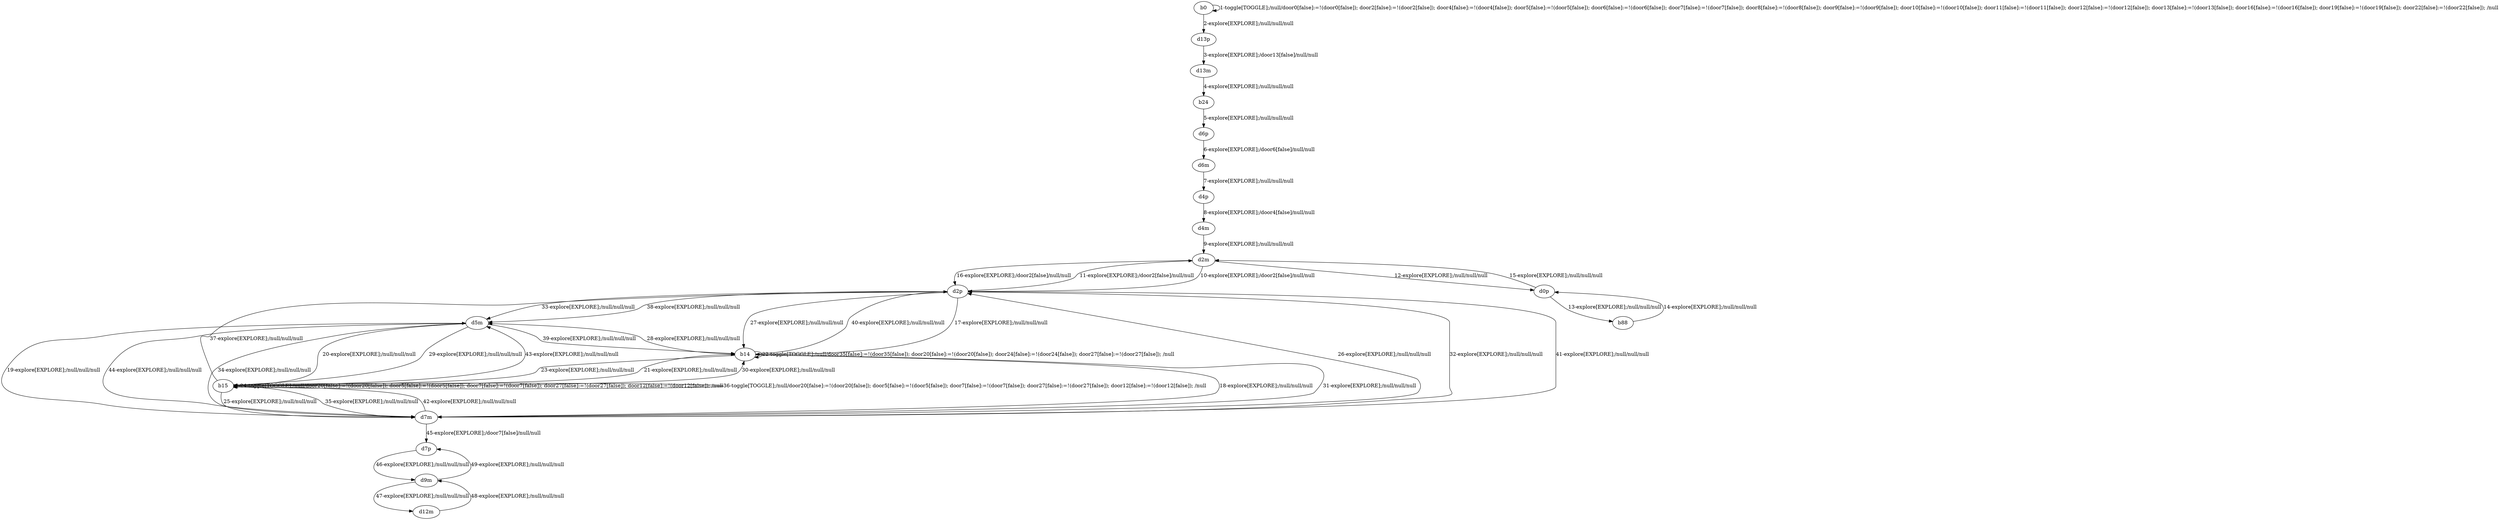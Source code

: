 # Total number of goals covered by this test: 1
# d9m --> d7p

digraph g {
"b0" -> "b0" [label = "1-toggle[TOGGLE];/null/door0[false]:=!(door0[false]); door2[false]:=!(door2[false]); door4[false]:=!(door4[false]); door5[false]:=!(door5[false]); door6[false]:=!(door6[false]); door7[false]:=!(door7[false]); door8[false]:=!(door8[false]); door9[false]:=!(door9[false]); door10[false]:=!(door10[false]); door11[false]:=!(door11[false]); door12[false]:=!(door12[false]); door13[false]:=!(door13[false]); door16[false]:=!(door16[false]); door19[false]:=!(door19[false]); door22[false]:=!(door22[false]); /null"];
"b0" -> "d13p" [label = "2-explore[EXPLORE];/null/null/null"];
"d13p" -> "d13m" [label = "3-explore[EXPLORE];/door13[false]/null/null"];
"d13m" -> "b24" [label = "4-explore[EXPLORE];/null/null/null"];
"b24" -> "d6p" [label = "5-explore[EXPLORE];/null/null/null"];
"d6p" -> "d6m" [label = "6-explore[EXPLORE];/door6[false]/null/null"];
"d6m" -> "d4p" [label = "7-explore[EXPLORE];/null/null/null"];
"d4p" -> "d4m" [label = "8-explore[EXPLORE];/door4[false]/null/null"];
"d4m" -> "d2m" [label = "9-explore[EXPLORE];/null/null/null"];
"d2m" -> "d2p" [label = "10-explore[EXPLORE];/door2[false]/null/null"];
"d2p" -> "d2m" [label = "11-explore[EXPLORE];/door2[false]/null/null"];
"d2m" -> "d0p" [label = "12-explore[EXPLORE];/null/null/null"];
"d0p" -> "b88" [label = "13-explore[EXPLORE];/null/null/null"];
"b88" -> "d0p" [label = "14-explore[EXPLORE];/null/null/null"];
"d0p" -> "d2m" [label = "15-explore[EXPLORE];/null/null/null"];
"d2m" -> "d2p" [label = "16-explore[EXPLORE];/door2[false]/null/null"];
"d2p" -> "b14" [label = "17-explore[EXPLORE];/null/null/null"];
"b14" -> "d7m" [label = "18-explore[EXPLORE];/null/null/null"];
"d7m" -> "d5m" [label = "19-explore[EXPLORE];/null/null/null"];
"d5m" -> "b15" [label = "20-explore[EXPLORE];/null/null/null"];
"b15" -> "b14" [label = "21-explore[EXPLORE];/null/null/null"];
"b14" -> "b14" [label = "22-toggle[TOGGLE];/null/door35[false]:=!(door35[false]); door20[false]:=!(door20[false]); door24[false]:=!(door24[false]); door27[false]:=!(door27[false]); /null"];
"b14" -> "b15" [label = "23-explore[EXPLORE];/null/null/null"];
"b15" -> "b15" [label = "24-toggle[TOGGLE];/null/door20[false]:=!(door20[false]); door5[false]:=!(door5[false]); door7[false]:=!(door7[false]); door27[false]:=!(door27[false]); door12[false]:=!(door12[false]); /null"];
"b15" -> "d7m" [label = "25-explore[EXPLORE];/null/null/null"];
"d7m" -> "d2p" [label = "26-explore[EXPLORE];/null/null/null"];
"d2p" -> "b14" [label = "27-explore[EXPLORE];/null/null/null"];
"b14" -> "d5m" [label = "28-explore[EXPLORE];/null/null/null"];
"d5m" -> "b15" [label = "29-explore[EXPLORE];/null/null/null"];
"b15" -> "b14" [label = "30-explore[EXPLORE];/null/null/null"];
"b14" -> "d7m" [label = "31-explore[EXPLORE];/null/null/null"];
"d7m" -> "d2p" [label = "32-explore[EXPLORE];/null/null/null"];
"d2p" -> "d5m" [label = "33-explore[EXPLORE];/null/null/null"];
"d5m" -> "d7m" [label = "34-explore[EXPLORE];/null/null/null"];
"d7m" -> "b15" [label = "35-explore[EXPLORE];/null/null/null"];
"b15" -> "b15" [label = "36-toggle[TOGGLE];/null/door20[false]:=!(door20[false]); door5[false]:=!(door5[false]); door7[false]:=!(door7[false]); door27[false]:=!(door27[false]); door12[false]:=!(door12[false]); /null"];
"b15" -> "d2p" [label = "37-explore[EXPLORE];/null/null/null"];
"d2p" -> "d5m" [label = "38-explore[EXPLORE];/null/null/null"];
"d5m" -> "b14" [label = "39-explore[EXPLORE];/null/null/null"];
"b14" -> "d2p" [label = "40-explore[EXPLORE];/null/null/null"];
"d2p" -> "d7m" [label = "41-explore[EXPLORE];/null/null/null"];
"d7m" -> "b15" [label = "42-explore[EXPLORE];/null/null/null"];
"b15" -> "d5m" [label = "43-explore[EXPLORE];/null/null/null"];
"d5m" -> "d7m" [label = "44-explore[EXPLORE];/null/null/null"];
"d7m" -> "d7p" [label = "45-explore[EXPLORE];/door7[false]/null/null"];
"d7p" -> "d9m" [label = "46-explore[EXPLORE];/null/null/null"];
"d9m" -> "d12m" [label = "47-explore[EXPLORE];/null/null/null"];
"d12m" -> "d9m" [label = "48-explore[EXPLORE];/null/null/null"];
"d9m" -> "d7p" [label = "49-explore[EXPLORE];/null/null/null"];
}